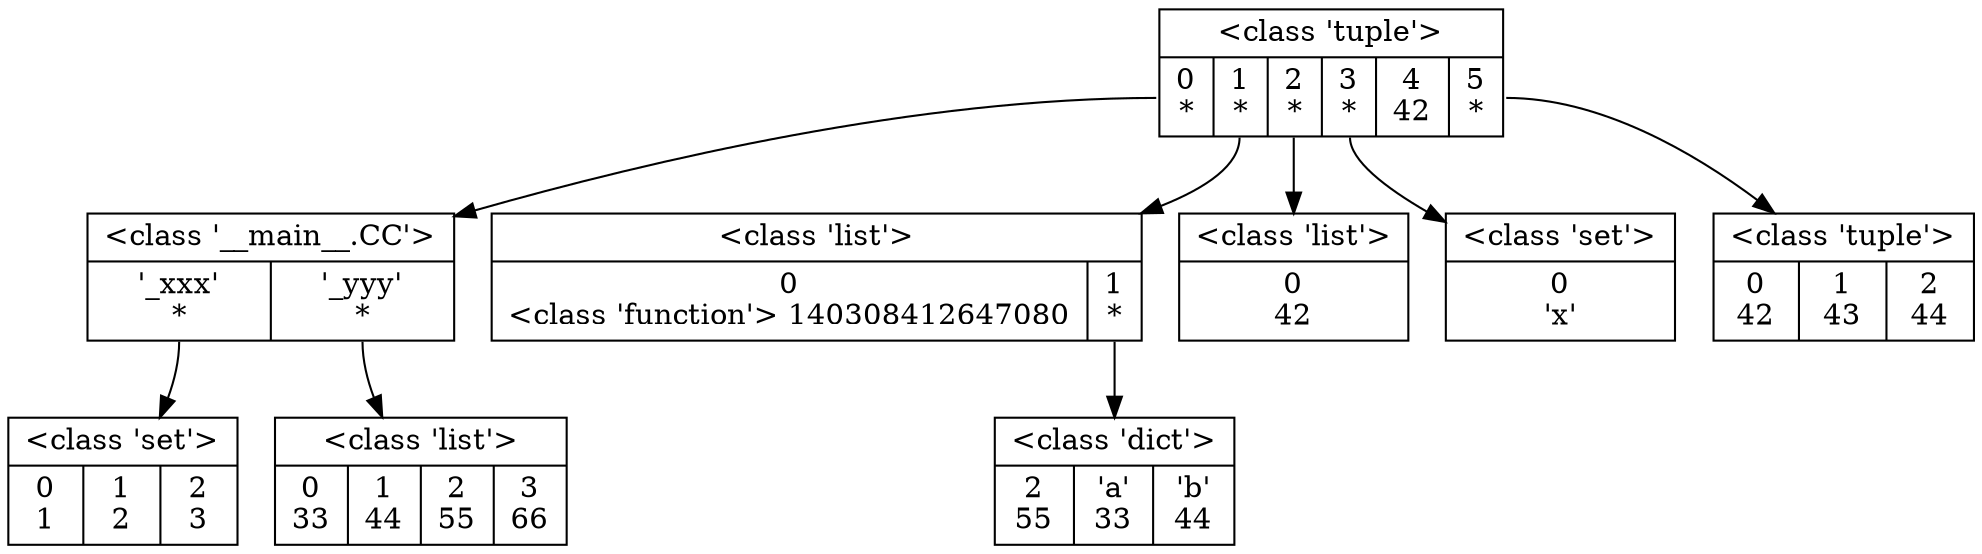 digraph structure {
 ordering=out;
 node [height=.1];
140308413018760 [shape=record, height=.1, label="{ \<class 'tuple'\> | { <f0> 0\n* | <f1> 1\n* | <f2> 2\n* | <f3> 3\n* | <f4> 4\n42 | <f5> 5\n* } }"];
140308412999048 [shape=record, height=.1, label="{ \<class '__main__.CC'\> | { <f0> '_xxx'\n* | <f1> '_yyy'\n* }   }"];
140308412533896 [shape=record, height=.1, label="{ \<class 'set'\> | { <f0> 0\n1 | <f1> 1\n2 | <f2> 2\n3 } }"];
140308412565448 [shape=record, height=.1, label="{ \<class 'list'\> | { <f0> 0\n33 | <f1> 1\n44 | <f2> 2\n55 | <f3> 3\n66 } }"];
140308412565320 [shape=record, height=.1, label="{ \<class 'list'\> | { <f0> 0\n\<class 'function'\> 140308412647080 | <f1> 1\n* } }"];
140308412233048 [shape=record, height=.1, label="{ \<class 'dict'\> | { <f0> 2\n55 | <f1> 'a'\n33 | <f2> 'b'\n44 }   }"];
140308412240200 [shape=record, height=.1, label="{ \<class 'list'\> | { <f0> 0\n42 } }"];
140308412534120 [shape=record, height=.1, label="{ \<class 'set'\> | { <f0> 0\n'x' } }"];
140308412991600 [shape=record, height=.1, label="{ \<class 'tuple'\> | { <f0> 0\n42 | <f1> 1\n43 | <f2> 2\n44 } }"];
140308413018760:<f0> -> 140308412999048;
140308412999048:<f0> -> 140308412533896;
140308412999048:<f1> -> 140308412565448;
140308413018760:<f1> -> 140308412565320;
140308412565320:<f1> -> 140308412233048;
140308413018760:<f2> -> 140308412240200;
140308413018760:<f3> -> 140308412534120;
140308413018760:<f5> -> 140308412991600;
}
